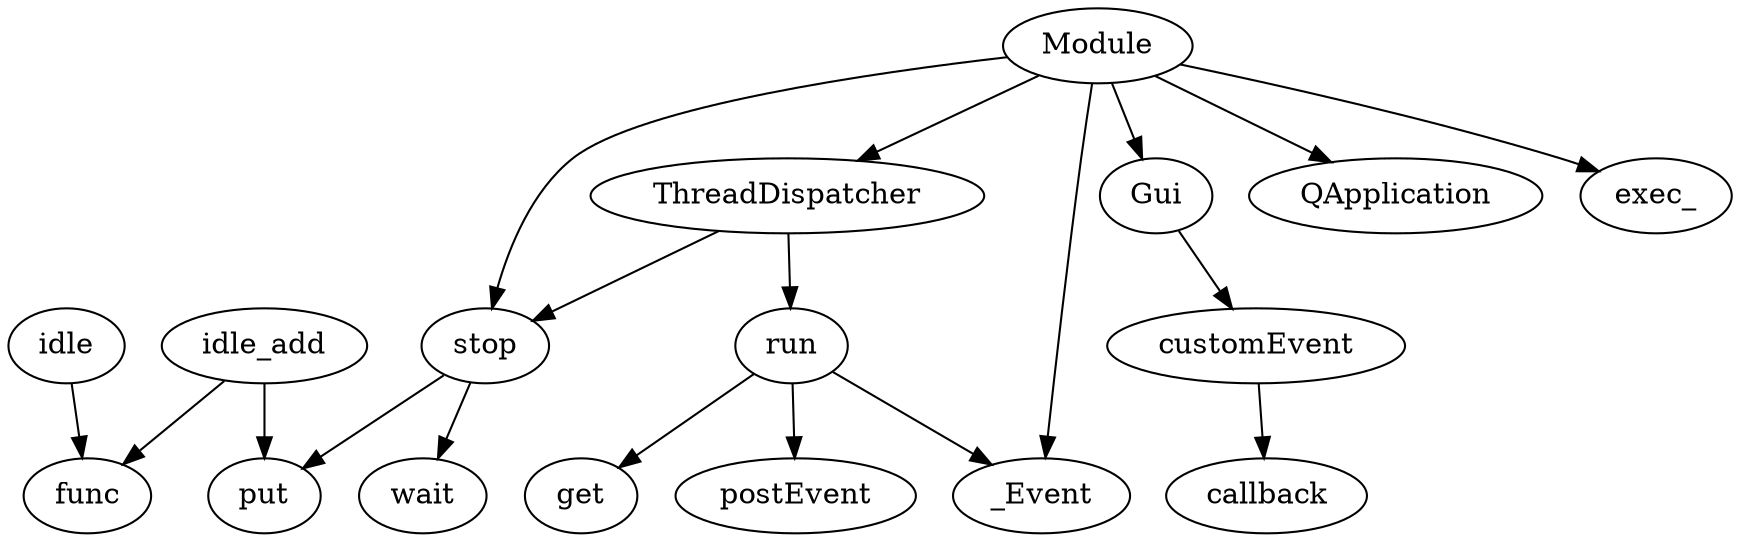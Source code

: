 strict digraph  {
idle;
func;
idle_add;
put;
run;
get;
postEvent;
_Event;
stop;
wait;
customEvent;
callback;
Module;
ThreadDispatcher;
Gui;
QApplication;
exec_;
idle -> func;
idle_add -> func;
idle_add -> put;
run -> get;
run -> postEvent;
run -> _Event;
stop -> put;
stop -> wait;
customEvent -> callback;
Module -> ThreadDispatcher;
Module -> _Event;
Module -> Gui;
Module -> QApplication;
Module -> exec_;
Module -> stop;
ThreadDispatcher -> run;
ThreadDispatcher -> stop;
Gui -> customEvent;
}
